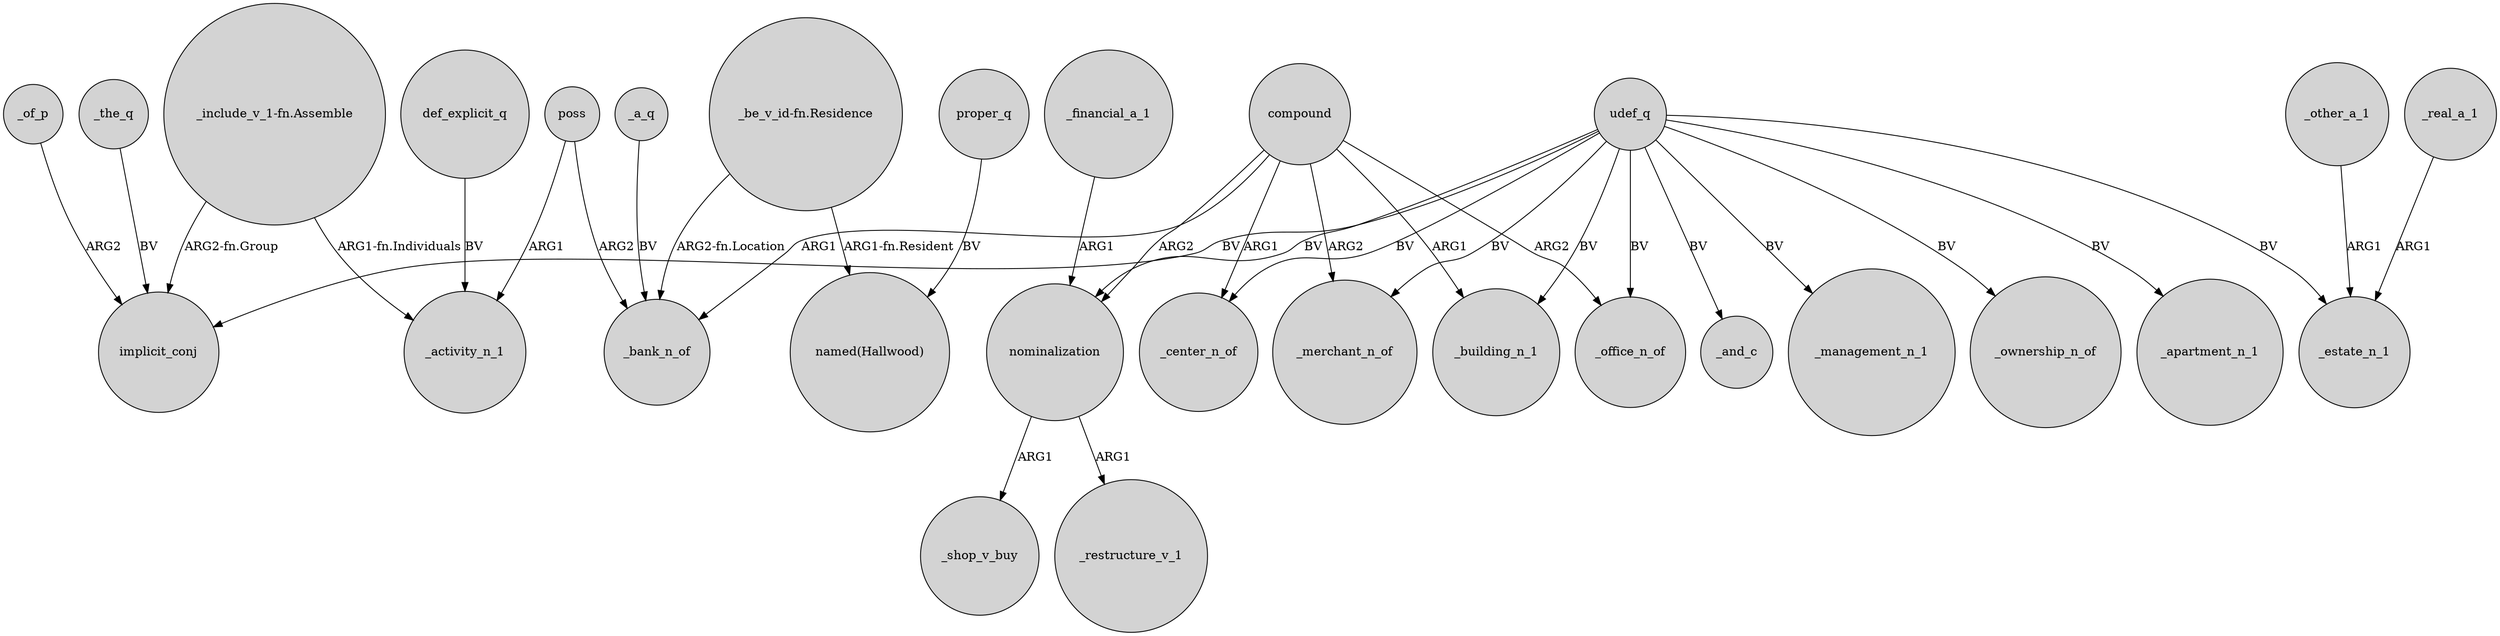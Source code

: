 digraph {
	node [shape=circle style=filled]
	"_include_v_1-fn.Assemble" -> implicit_conj [label="ARG2-fn.Group"]
	_the_q -> implicit_conj [label=BV]
	compound -> _center_n_of [label=ARG1]
	udef_q -> _merchant_n_of [label=BV]
	compound -> _bank_n_of [label=ARG1]
	def_explicit_q -> _activity_n_1 [label=BV]
	udef_q -> nominalization [label=BV]
	_of_p -> implicit_conj [label=ARG2]
	udef_q -> _building_n_1 [label=BV]
	udef_q -> _and_c [label=BV]
	nominalization -> _shop_v_buy [label=ARG1]
	"_be_v_id-fn.Residence" -> _bank_n_of [label="ARG2-fn.Location"]
	compound -> nominalization [label=ARG2]
	udef_q -> _management_n_1 [label=BV]
	udef_q -> _ownership_n_of [label=BV]
	compound -> _building_n_1 [label=ARG1]
	_financial_a_1 -> nominalization [label=ARG1]
	_other_a_1 -> _estate_n_1 [label=ARG1]
	nominalization -> _restructure_v_1 [label=ARG1]
	"_be_v_id-fn.Residence" -> "named(Hallwood)" [label="ARG1-fn.Resident"]
	_a_q -> _bank_n_of [label=BV]
	poss -> _bank_n_of [label=ARG2]
	poss -> _activity_n_1 [label=ARG1]
	udef_q -> _office_n_of [label=BV]
	proper_q -> "named(Hallwood)" [label=BV]
	compound -> _office_n_of [label=ARG2]
	_real_a_1 -> _estate_n_1 [label=ARG1]
	udef_q -> _estate_n_1 [label=BV]
	compound -> _merchant_n_of [label=ARG2]
	udef_q -> _center_n_of [label=BV]
	"_include_v_1-fn.Assemble" -> _activity_n_1 [label="ARG1-fn.Individuals"]
	udef_q -> implicit_conj [label=BV]
	udef_q -> _apartment_n_1 [label=BV]
}
